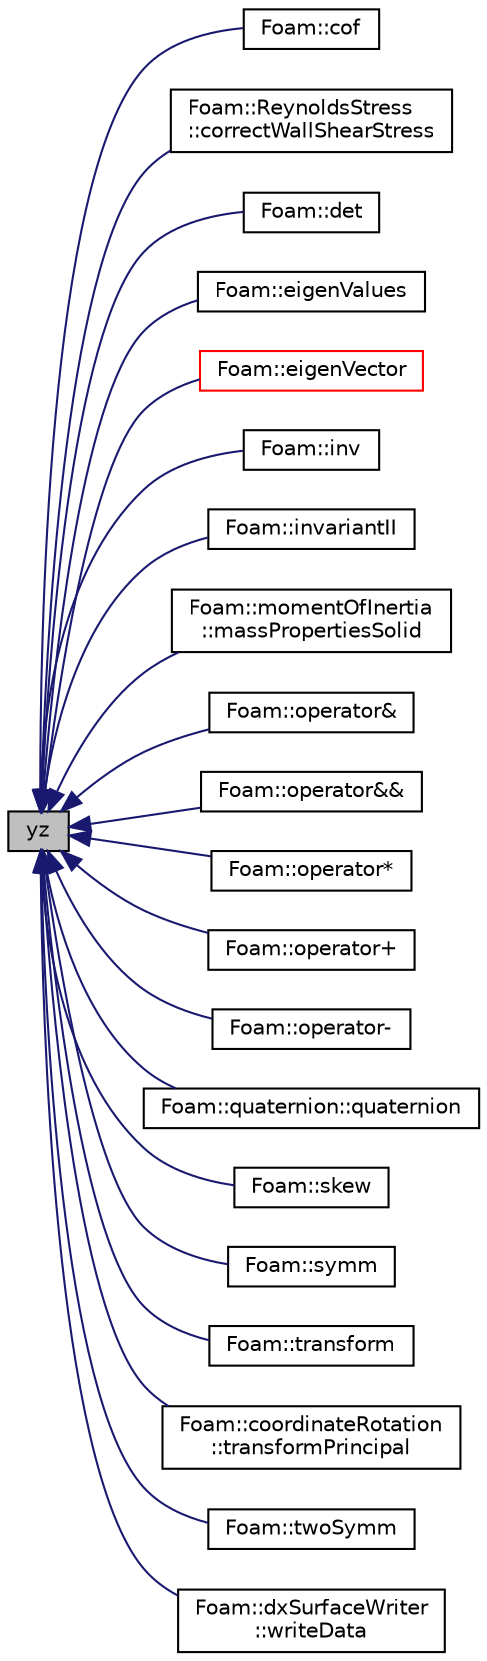 digraph "yz"
{
  bgcolor="transparent";
  edge [fontname="Helvetica",fontsize="10",labelfontname="Helvetica",labelfontsize="10"];
  node [fontname="Helvetica",fontsize="10",shape=record];
  rankdir="LR";
  Node1 [label="yz",height=0.2,width=0.4,color="black", fillcolor="grey75", style="filled", fontcolor="black"];
  Node1 -> Node2 [dir="back",color="midnightblue",fontsize="10",style="solid",fontname="Helvetica"];
  Node2 [label="Foam::cof",height=0.2,width=0.4,color="black",URL="$a10675.html#ad125526a422e2bd9c6e5c5f4a317af26",tooltip="Return the cofactor tensor of a tensor. "];
  Node1 -> Node3 [dir="back",color="midnightblue",fontsize="10",style="solid",fontname="Helvetica"];
  Node3 [label="Foam::ReynoldsStress\l::correctWallShearStress",height=0.2,width=0.4,color="black",URL="$a02179.html#a84f52e1173745a74731fffb5bade909d"];
  Node1 -> Node4 [dir="back",color="midnightblue",fontsize="10",style="solid",fontname="Helvetica"];
  Node4 [label="Foam::det",height=0.2,width=0.4,color="black",URL="$a10675.html#a1d843934098e732c7ab3f36774a0abc9",tooltip="Return the determinant of a tensor. "];
  Node1 -> Node5 [dir="back",color="midnightblue",fontsize="10",style="solid",fontname="Helvetica"];
  Node5 [label="Foam::eigenValues",height=0.2,width=0.4,color="black",URL="$a10675.html#a439ae805cc773abe7c94178cce4f5ba3"];
  Node1 -> Node6 [dir="back",color="midnightblue",fontsize="10",style="solid",fontname="Helvetica"];
  Node6 [label="Foam::eigenVector",height=0.2,width=0.4,color="red",URL="$a10675.html#aed8ccde72af25f41d76277dffa26abad"];
  Node1 -> Node7 [dir="back",color="midnightblue",fontsize="10",style="solid",fontname="Helvetica"];
  Node7 [label="Foam::inv",height=0.2,width=0.4,color="black",URL="$a10675.html#a185b4212d0617ccfaa1efdff22eadf64",tooltip="Return the inverse of a tensor given the determinant. "];
  Node1 -> Node8 [dir="back",color="midnightblue",fontsize="10",style="solid",fontname="Helvetica"];
  Node8 [label="Foam::invariantII",height=0.2,width=0.4,color="black",URL="$a10675.html#a98d83dc4e3c2ffaf3b1d62c5802a0c4d",tooltip="Return the 2nd invariant of a tensor. "];
  Node1 -> Node9 [dir="back",color="midnightblue",fontsize="10",style="solid",fontname="Helvetica"];
  Node9 [label="Foam::momentOfInertia\l::massPropertiesSolid",height=0.2,width=0.4,color="black",URL="$a01514.html#ac948fad3ba413d57d196458b12848db1"];
  Node1 -> Node10 [dir="back",color="midnightblue",fontsize="10",style="solid",fontname="Helvetica"];
  Node10 [label="Foam::operator&",height=0.2,width=0.4,color="black",URL="$a10675.html#a52c4fbc41e8b1403cb438a86b82793fa",tooltip="Inner-product between a diagonal tensor and a tensor. "];
  Node1 -> Node11 [dir="back",color="midnightblue",fontsize="10",style="solid",fontname="Helvetica"];
  Node11 [label="Foam::operator&&",height=0.2,width=0.4,color="black",URL="$a10675.html#a0ee00026139fbccfa393a13788960b75",tooltip="Double-dot-product between a symmetric tensor and a tensor. "];
  Node1 -> Node12 [dir="back",color="midnightblue",fontsize="10",style="solid",fontname="Helvetica"];
  Node12 [label="Foam::operator*",height=0.2,width=0.4,color="black",URL="$a10675.html#ae4615a8d82aecb3063f81a744ac0667a"];
  Node1 -> Node13 [dir="back",color="midnightblue",fontsize="10",style="solid",fontname="Helvetica"];
  Node13 [label="Foam::operator+",height=0.2,width=0.4,color="black",URL="$a10675.html#afd3ddb9840be2a7ca902615359e3283e"];
  Node1 -> Node14 [dir="back",color="midnightblue",fontsize="10",style="solid",fontname="Helvetica"];
  Node14 [label="Foam::operator-",height=0.2,width=0.4,color="black",URL="$a10675.html#a2c7fb7bc3807efdfd0a5456730bc84fc"];
  Node1 -> Node15 [dir="back",color="midnightblue",fontsize="10",style="solid",fontname="Helvetica"];
  Node15 [label="Foam::quaternion::quaternion",height=0.2,width=0.4,color="black",URL="$a02040.html#ac16a816cff3e72c4375a6602b025d5ed",tooltip="Construct a quaternion from a rotation tensor. "];
  Node1 -> Node16 [dir="back",color="midnightblue",fontsize="10",style="solid",fontname="Helvetica"];
  Node16 [label="Foam::skew",height=0.2,width=0.4,color="black",URL="$a10675.html#a8d07a2155a82c401a120a0f2ae2d1440",tooltip="Return the skew-symmetric part of a tensor. "];
  Node1 -> Node17 [dir="back",color="midnightblue",fontsize="10",style="solid",fontname="Helvetica"];
  Node17 [label="Foam::symm",height=0.2,width=0.4,color="black",URL="$a10675.html#a247f64ca032aa6fa7a54701f5785db53",tooltip="Return the symmetric part of a tensor. "];
  Node1 -> Node18 [dir="back",color="midnightblue",fontsize="10",style="solid",fontname="Helvetica"];
  Node18 [label="Foam::transform",height=0.2,width=0.4,color="black",URL="$a10675.html#a2398526b38a4e70fd5c67cbfd9139fc0"];
  Node1 -> Node19 [dir="back",color="midnightblue",fontsize="10",style="solid",fontname="Helvetica"];
  Node19 [label="Foam::coordinateRotation\l::transformPrincipal",height=0.2,width=0.4,color="black",URL="$a00400.html#a241ca7c5ec67a9cd7c100e28024c3e0d",tooltip="Transform principal. "];
  Node1 -> Node20 [dir="back",color="midnightblue",fontsize="10",style="solid",fontname="Helvetica"];
  Node20 [label="Foam::twoSymm",height=0.2,width=0.4,color="black",URL="$a10675.html#a1f61956bd0d628e84789584e7564ac59",tooltip="Return twice the symmetric part of a tensor. "];
  Node1 -> Node21 [dir="back",color="midnightblue",fontsize="10",style="solid",fontname="Helvetica"];
  Node21 [label="Foam::dxSurfaceWriter\l::writeData",height=0.2,width=0.4,color="black",URL="$a00587.html#af3b96bf02d1b0925c325805a3b29ccfa"];
}
